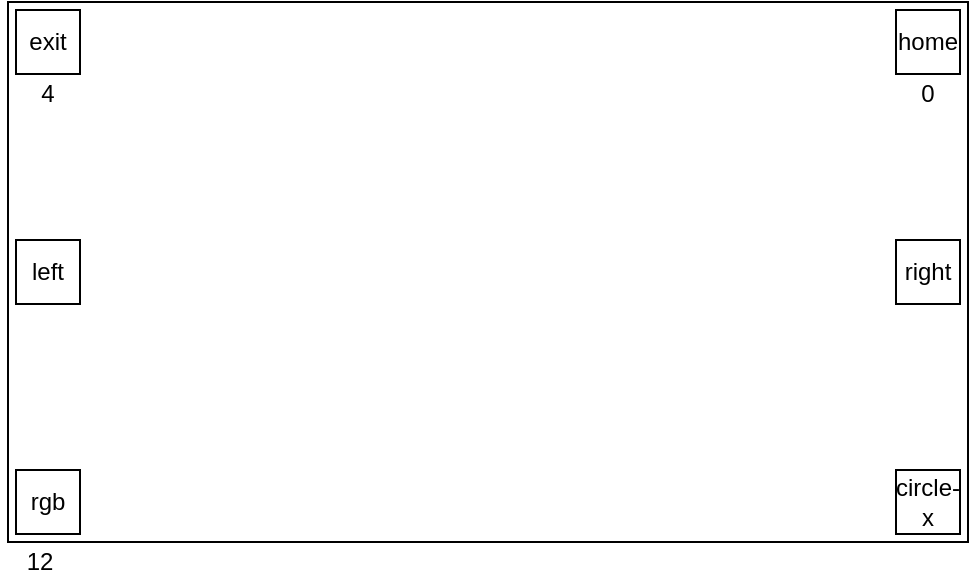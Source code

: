 <mxfile version="14.1.8" type="github">
  <diagram id="HNXzUJpiXsBCVYIm8R1f" name="Page-1">
    <mxGraphModel dx="2249" dy="763" grid="1" gridSize="10" guides="1" tooltips="1" connect="1" arrows="1" fold="1" page="1" pageScale="1" pageWidth="827" pageHeight="1169" math="0" shadow="0">
      <root>
        <mxCell id="0" />
        <mxCell id="1" parent="0" />
        <mxCell id="hwGVLZ1fMh8FKVotkMYq-1" value="" style="rounded=0;whiteSpace=wrap;html=1;" parent="1" vertex="1">
          <mxGeometry width="480" height="270" as="geometry" />
        </mxCell>
        <mxCell id="hwGVLZ1fMh8FKVotkMYq-2" value="rgb" style="whiteSpace=wrap;html=1;aspect=fixed;" parent="1" vertex="1">
          <mxGeometry x="4" y="234" width="32" height="32" as="geometry" />
        </mxCell>
        <mxCell id="hwGVLZ1fMh8FKVotkMYq-3" value="exit" style="whiteSpace=wrap;html=1;aspect=fixed;" parent="1" vertex="1">
          <mxGeometry x="4" y="4" width="32" height="32" as="geometry" />
        </mxCell>
        <mxCell id="hwGVLZ1fMh8FKVotkMYq-4" value="4" style="text;html=1;strokeColor=none;fillColor=none;align=center;verticalAlign=middle;whiteSpace=wrap;rounded=0;" parent="1" vertex="1">
          <mxGeometry y="36" width="40" height="20" as="geometry" />
        </mxCell>
        <mxCell id="hwGVLZ1fMh8FKVotkMYq-5" value="left" style="whiteSpace=wrap;html=1;aspect=fixed;" parent="1" vertex="1">
          <mxGeometry x="4" y="119" width="32" height="32" as="geometry" />
        </mxCell>
        <mxCell id="hwGVLZ1fMh8FKVotkMYq-6" value="right" style="whiteSpace=wrap;html=1;aspect=fixed;" parent="1" vertex="1">
          <mxGeometry x="444" y="119" width="32" height="32" as="geometry" />
        </mxCell>
        <mxCell id="hwGVLZ1fMh8FKVotkMYq-7" value="exit" style="whiteSpace=wrap;html=1;aspect=fixed;" parent="1" vertex="1">
          <mxGeometry x="444" y="4" width="32" height="32" as="geometry" />
        </mxCell>
        <mxCell id="hwGVLZ1fMh8FKVotkMYq-8" value="home" style="whiteSpace=wrap;html=1;aspect=fixed;" parent="1" vertex="1">
          <mxGeometry x="444" y="4" width="32" height="32" as="geometry" />
        </mxCell>
        <mxCell id="hwGVLZ1fMh8FKVotkMYq-9" value="exit" style="whiteSpace=wrap;html=1;aspect=fixed;" parent="1" vertex="1">
          <mxGeometry x="4" y="4" width="32" height="32" as="geometry" />
        </mxCell>
        <mxCell id="hwGVLZ1fMh8FKVotkMYq-10" value="circle-x" style="whiteSpace=wrap;html=1;aspect=fixed;" parent="1" vertex="1">
          <mxGeometry x="444" y="234" width="32" height="32" as="geometry" />
        </mxCell>
        <mxCell id="hwGVLZ1fMh8FKVotkMYq-11" value="0" style="text;html=1;strokeColor=none;fillColor=none;align=center;verticalAlign=middle;whiteSpace=wrap;rounded=0;" parent="1" vertex="1">
          <mxGeometry x="440" y="36" width="40" height="20" as="geometry" />
        </mxCell>
        <mxCell id="IaFR81_jGzQTmbvEI6eo-1" value="12" style="text;html=1;strokeColor=none;fillColor=none;align=center;verticalAlign=middle;whiteSpace=wrap;rounded=0;" vertex="1" parent="1">
          <mxGeometry x="-4" y="270" width="40" height="20" as="geometry" />
        </mxCell>
      </root>
    </mxGraphModel>
  </diagram>
</mxfile>
